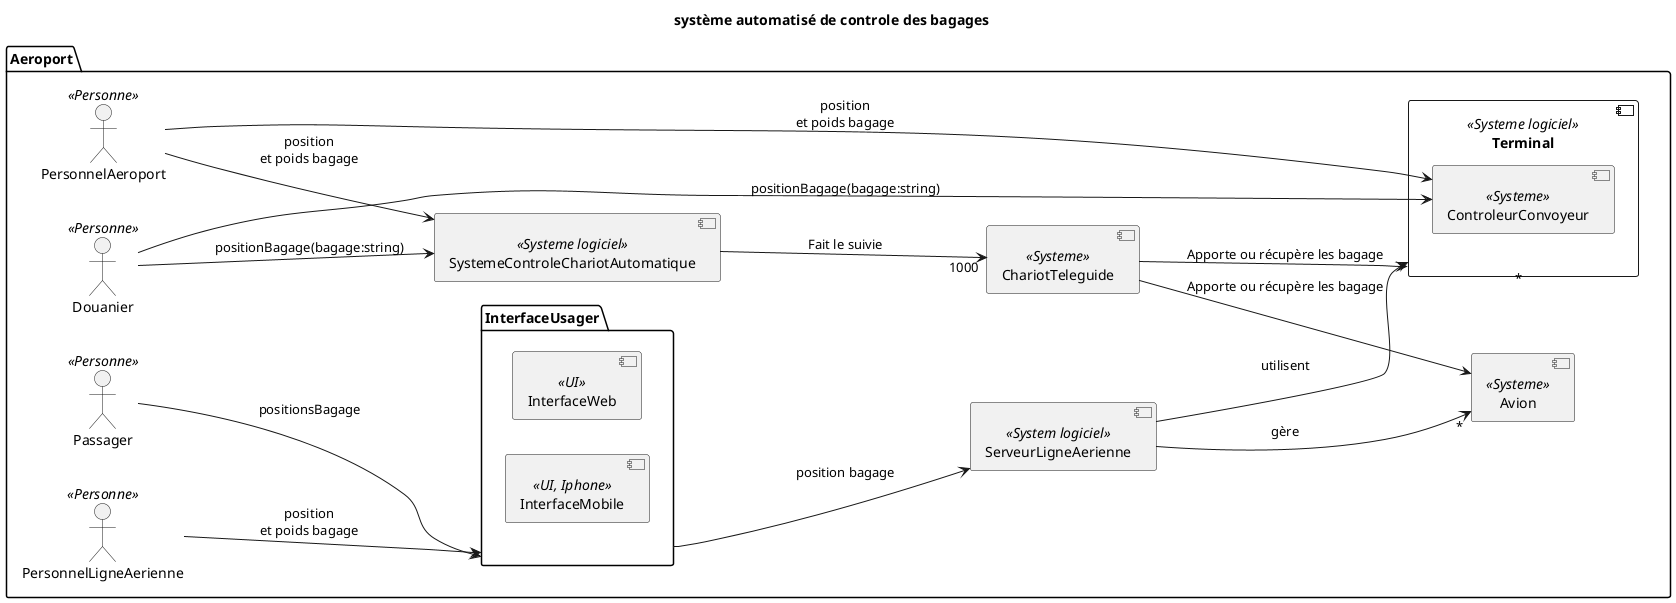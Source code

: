@startuml seance13-aeroport-solution
left to right direction
title système automatisé de controle des bagages 
package Aeroport {
  
    package InterfaceUsager {
      component InterfaceWeb <<UI>>
      component InterfaceMobile<<UI, Iphone>>
    }
    
    Actor Douanier <<Personne>>
    Actor PersonnelAeroport <<Personne>>
    Actor Passager<<Personne>>
    Actor PersonnelLigneAerienne <<Personne>>
    
    Component SystemeControleChariotAutomatique <<Systeme logiciel>>
    component ServeurLigneAerienne <<System logiciel>>
    component Terminal <<Systeme logiciel>> {
    Component ControleurConvoyeur <<Systeme>>
  }
  component ChariotTeleguide <<Systeme>>

  component Avion <<Systeme>>
  
  Douanier --> SystemeControleChariotAutomatique : positionBagage(bagage:string)
  PersonnelAeroport --> SystemeControleChariotAutomatique: position\net poids bagage
  Douanier --> ControleurConvoyeur : positionBagage(bagage:string)
  PersonnelAeroport --> ControleurConvoyeur: position\net poids bagage


  Passager -->  InterfaceUsager: positionsBagage
  PersonnelLigneAerienne -->  InterfaceUsager: position\net poids bagage
  InterfaceUsager --> ServeurLigneAerienne: position bagage

  ServeurLigneAerienne --> "*" Terminal: utilisent
  ServeurLigneAerienne --> "*" Avion: gère 
  
  ChariotTeleguide --> Terminal: Apporte ou récupère les bagage 
  ChariotTeleguide --> Avion: Apporte ou récupère les bagage 
  SystemeControleChariotAutomatique --> "1000" ChariotTeleguide : Fait le suivie
  

@enduml
' ************************************************************************************
@startuml terminaux
Title Contexte terminaux
component ServeurLigneAerienne
 component Terminal1 <<Systeme logiciel>>
  component Terminal2 <<Systeme logiciel>>
  component Terminal3 <<Systeme logiciel>>
  component Terminal4 <<Systeme logiciel>>
  component Terminal5 <<Systeme logiciel>>

ServeurLigneAerienne --> Terminal1
ServeurLigneAerienne --> Terminal2
ServeurLigneAerienne --> Terminal3
ServeurLigneAerienne --> Terminal4
ServeurLigneAerienne --> Terminal5
@enduml
  
  
@enduml

' ********************************************************************************
@startuml MDD
left to right direction
title MDD


package SystemeGestionCharioAutomatiques {
  class PersonnelAeroport <<Personne>>

class ControleurChariot <<XXX>>
class CapteursPresence
class Convoyeur
class Caroussel
class ChariotTeleguide
class ControleurConvoyeur <<XXX>>
class LecteurCodeBar
}

package SystemeGestionBagage {
  class PersonnelLigneAerienne <<Personne>>

  class LigneAerienne
  class Passager <<Personne>>
  class Vol
  class PassagerVol{
    passagerABors: boolean
    bagagesABors: boolean
  }
class Avion {
  volumeTotal:float
}
  class Bagage {
    codeBar: string
    poids: float
    volume: float
    scan():string
    enregistrement()
  }

  class EtatPosition
  class DansAvion
  class SurChariotTeleguide
  class SurConvoyeur
  class SurCaroussel


}

package SystemeGestionAeroport {
  class Porte
  class Aeroport
  class Terminal
}

package SystemeGestionDouane{
    class Douanier <<Personne>>

class Inspection

}

Aeroport -- "*" Terminal : gère *
Vol -- Porte: Effectue embarquement et debarquement a la >
Terminal -- "*" Porte: possède >

LigneAerienne -- "*" Porte: utilise >


Vol -- "*" PassagerVol: est pour >
PassagerVol -- Passager: est pour >
Vol -- "1" Avion: est fait avec >

LigneAerienne -- "1..5" Terminal: utilisent 
Terminal -- "*" Convoyeur: contient
Terminal -- "*" Caroussel: contient

Passager -- "*" Bagage: possède
 ControleurChariot o-- ChariotTeleguide : controle >
 ControleurConvoyeur o-- "*" Convoyeur : controle > 
 ControleurConvoyeur o-- "*" CapteursPresence: vérifie l'état des convoyeurs avec >
 ControleurConvoyeur o-- "*" LecteurCodeBar: vérifie la position des bagages avec >


DansAvion -u-|> EtatPosition
SurChariotTeleguide -u-|> EtatPosition
SurConvoyeur -u-|> EtatPosition
SurCaroussel -u-|> EtatPosition

Bagage -r- EtatPosition: est localisé >


ChariotTeleguide --> Terminal:Apporte ou récupère les bagage > 
ChariotTeleguide --> Avion: Apporte ou récupère les bagage >

DansAvion -- Avion : est dans >
SurChariotTeleguide -- ChariotTeleguide: est sur >
SurConvoyeur -- Convoyeur: localise les bagage sur >
SurCaroussel -- Caroussel: localise les bagage sur >

LigneAerienne -- "*" Avion : possède >
LigneAerienne -- "*" PersonnelLigneAerienne : emploie >

Douanier -- "*" Inspection: effectue >
Inspection -- "*" Bagage: est pour >

PersonnelAeroport -- ControleurChariot: localise les bagages >
PersonnelAeroport -- ControleurConvoyeur: localise les bagages >

LigneAerienne -- "*" Vol : offre >
PersonnelLigneAerienne -- "*" Vol : gere les >
@enduml